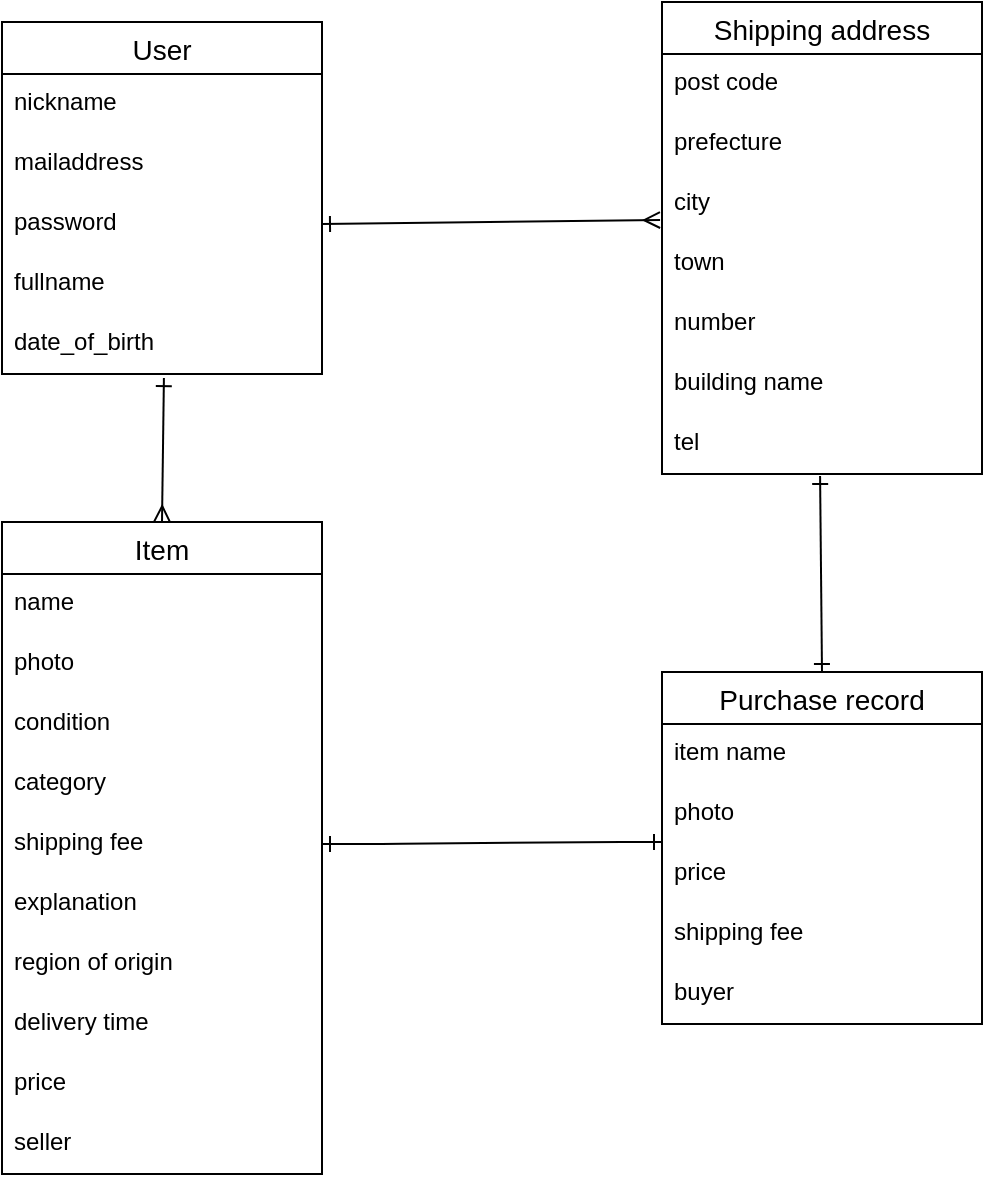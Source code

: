 <mxfile>
    <diagram id="yPpvFS91KBe1335YvKoI" name="ページ1">
        <mxGraphModel dx="736" dy="647" grid="1" gridSize="10" guides="1" tooltips="1" connect="1" arrows="1" fold="1" page="1" pageScale="1" pageWidth="827" pageHeight="1169" math="0" shadow="0">
            <root>
                <mxCell id="0"/>
                <mxCell id="1" parent="0"/>
                <mxCell id="74" value="User" style="swimlane;fontStyle=0;childLayout=stackLayout;horizontal=1;startSize=26;horizontalStack=0;resizeParent=1;resizeParentMax=0;resizeLast=0;collapsible=1;marginBottom=0;align=center;fontSize=14;" parent="1" vertex="1">
                    <mxGeometry x="100" y="90" width="160" height="176" as="geometry"/>
                </mxCell>
                <mxCell id="75" value="nickname" style="text;strokeColor=none;fillColor=none;spacingLeft=4;spacingRight=4;overflow=hidden;rotatable=0;points=[[0,0.5],[1,0.5]];portConstraint=eastwest;fontSize=12;" parent="74" vertex="1">
                    <mxGeometry y="26" width="160" height="30" as="geometry"/>
                </mxCell>
                <mxCell id="76" value="mailaddress" style="text;strokeColor=none;fillColor=none;spacingLeft=4;spacingRight=4;overflow=hidden;rotatable=0;points=[[0,0.5],[1,0.5]];portConstraint=eastwest;fontSize=12;" parent="74" vertex="1">
                    <mxGeometry y="56" width="160" height="30" as="geometry"/>
                </mxCell>
                <mxCell id="77" value="password" style="text;strokeColor=none;fillColor=none;spacingLeft=4;spacingRight=4;overflow=hidden;rotatable=0;points=[[0,0.5],[1,0.5]];portConstraint=eastwest;fontSize=12;" parent="74" vertex="1">
                    <mxGeometry y="86" width="160" height="30" as="geometry"/>
                </mxCell>
                <mxCell id="79" value="fullname" style="text;strokeColor=none;fillColor=none;spacingLeft=4;spacingRight=4;overflow=hidden;rotatable=0;points=[[0,0.5],[1,0.5]];portConstraint=eastwest;fontSize=12;" parent="74" vertex="1">
                    <mxGeometry y="116" width="160" height="30" as="geometry"/>
                </mxCell>
                <mxCell id="80" value="date_of_birth" style="text;strokeColor=none;fillColor=none;spacingLeft=4;spacingRight=4;overflow=hidden;rotatable=0;points=[[0,0.5],[1,0.5]];portConstraint=eastwest;fontSize=12;" parent="74" vertex="1">
                    <mxGeometry y="146" width="160" height="30" as="geometry"/>
                </mxCell>
                <mxCell id="81" value="Item" style="swimlane;fontStyle=0;childLayout=stackLayout;horizontal=1;startSize=26;horizontalStack=0;resizeParent=1;resizeParentMax=0;resizeLast=0;collapsible=1;marginBottom=0;align=center;fontSize=14;" parent="1" vertex="1">
                    <mxGeometry x="100" y="340" width="160" height="326" as="geometry"/>
                </mxCell>
                <mxCell id="82" value="name" style="text;strokeColor=none;fillColor=none;spacingLeft=4;spacingRight=4;overflow=hidden;rotatable=0;points=[[0,0.5],[1,0.5]];portConstraint=eastwest;fontSize=12;" parent="81" vertex="1">
                    <mxGeometry y="26" width="160" height="30" as="geometry"/>
                </mxCell>
                <mxCell id="83" value="photo" style="text;strokeColor=none;fillColor=none;spacingLeft=4;spacingRight=4;overflow=hidden;rotatable=0;points=[[0,0.5],[1,0.5]];portConstraint=eastwest;fontSize=12;" parent="81" vertex="1">
                    <mxGeometry y="56" width="160" height="30" as="geometry"/>
                </mxCell>
                <mxCell id="84" value="condition" style="text;strokeColor=none;fillColor=none;spacingLeft=4;spacingRight=4;overflow=hidden;rotatable=0;points=[[0,0.5],[1,0.5]];portConstraint=eastwest;fontSize=12;" parent="81" vertex="1">
                    <mxGeometry y="86" width="160" height="30" as="geometry"/>
                </mxCell>
                <mxCell id="85" value="category" style="text;strokeColor=none;fillColor=none;spacingLeft=4;spacingRight=4;overflow=hidden;rotatable=0;points=[[0,0.5],[1,0.5]];portConstraint=eastwest;fontSize=12;" parent="81" vertex="1">
                    <mxGeometry y="116" width="160" height="30" as="geometry"/>
                </mxCell>
                <mxCell id="86" value="shipping fee" style="text;strokeColor=none;fillColor=none;spacingLeft=4;spacingRight=4;overflow=hidden;rotatable=0;points=[[0,0.5],[1,0.5]];portConstraint=eastwest;fontSize=12;" parent="81" vertex="1">
                    <mxGeometry y="146" width="160" height="30" as="geometry"/>
                </mxCell>
                <mxCell id="87" value="explanation" style="text;strokeColor=none;fillColor=none;spacingLeft=4;spacingRight=4;overflow=hidden;rotatable=0;points=[[0,0.5],[1,0.5]];portConstraint=eastwest;fontSize=12;" parent="81" vertex="1">
                    <mxGeometry y="176" width="160" height="30" as="geometry"/>
                </mxCell>
                <mxCell id="88" value="region of origin" style="text;strokeColor=none;fillColor=none;spacingLeft=4;spacingRight=4;overflow=hidden;rotatable=0;points=[[0,0.5],[1,0.5]];portConstraint=eastwest;fontSize=12;" parent="81" vertex="1">
                    <mxGeometry y="206" width="160" height="30" as="geometry"/>
                </mxCell>
                <mxCell id="89" value="delivery time" style="text;strokeColor=none;fillColor=none;spacingLeft=4;spacingRight=4;overflow=hidden;rotatable=0;points=[[0,0.5],[1,0.5]];portConstraint=eastwest;fontSize=12;" parent="81" vertex="1">
                    <mxGeometry y="236" width="160" height="30" as="geometry"/>
                </mxCell>
                <mxCell id="90" value="price" style="text;strokeColor=none;fillColor=none;spacingLeft=4;spacingRight=4;overflow=hidden;rotatable=0;points=[[0,0.5],[1,0.5]];portConstraint=eastwest;fontSize=12;" parent="81" vertex="1">
                    <mxGeometry y="266" width="160" height="30" as="geometry"/>
                </mxCell>
                <mxCell id="91" value="seller" style="text;strokeColor=none;fillColor=none;spacingLeft=4;spacingRight=4;overflow=hidden;rotatable=0;points=[[0,0.5],[1,0.5]];portConstraint=eastwest;fontSize=12;" parent="81" vertex="1">
                    <mxGeometry y="296" width="160" height="30" as="geometry"/>
                </mxCell>
                <mxCell id="92" value="Shipping address" style="swimlane;fontStyle=0;childLayout=stackLayout;horizontal=1;startSize=26;horizontalStack=0;resizeParent=1;resizeParentMax=0;resizeLast=0;collapsible=1;marginBottom=0;align=center;fontSize=14;" parent="1" vertex="1">
                    <mxGeometry x="430" y="80" width="160" height="236" as="geometry"/>
                </mxCell>
                <mxCell id="93" value="post code" style="text;strokeColor=none;fillColor=none;spacingLeft=4;spacingRight=4;overflow=hidden;rotatable=0;points=[[0,0.5],[1,0.5]];portConstraint=eastwest;fontSize=12;" parent="92" vertex="1">
                    <mxGeometry y="26" width="160" height="30" as="geometry"/>
                </mxCell>
                <mxCell id="94" value="prefecture" style="text;strokeColor=none;fillColor=none;spacingLeft=4;spacingRight=4;overflow=hidden;rotatable=0;points=[[0,0.5],[1,0.5]];portConstraint=eastwest;fontSize=12;" parent="92" vertex="1">
                    <mxGeometry y="56" width="160" height="30" as="geometry"/>
                </mxCell>
                <mxCell id="95" value="city" style="text;strokeColor=none;fillColor=none;spacingLeft=4;spacingRight=4;overflow=hidden;rotatable=0;points=[[0,0.5],[1,0.5]];portConstraint=eastwest;fontSize=12;" parent="92" vertex="1">
                    <mxGeometry y="86" width="160" height="30" as="geometry"/>
                </mxCell>
                <mxCell id="96" value="town" style="text;strokeColor=none;fillColor=none;spacingLeft=4;spacingRight=4;overflow=hidden;rotatable=0;points=[[0,0.5],[1,0.5]];portConstraint=eastwest;fontSize=12;" parent="92" vertex="1">
                    <mxGeometry y="116" width="160" height="30" as="geometry"/>
                </mxCell>
                <mxCell id="97" value="number" style="text;strokeColor=none;fillColor=none;spacingLeft=4;spacingRight=4;overflow=hidden;rotatable=0;points=[[0,0.5],[1,0.5]];portConstraint=eastwest;fontSize=12;" parent="92" vertex="1">
                    <mxGeometry y="146" width="160" height="30" as="geometry"/>
                </mxCell>
                <mxCell id="98" value="building name" style="text;strokeColor=none;fillColor=none;spacingLeft=4;spacingRight=4;overflow=hidden;rotatable=0;points=[[0,0.5],[1,0.5]];portConstraint=eastwest;fontSize=12;" parent="92" vertex="1">
                    <mxGeometry y="176" width="160" height="30" as="geometry"/>
                </mxCell>
                <mxCell id="99" value="tel" style="text;strokeColor=none;fillColor=none;spacingLeft=4;spacingRight=4;overflow=hidden;rotatable=0;points=[[0,0.5],[1,0.5]];portConstraint=eastwest;fontSize=12;" parent="92" vertex="1">
                    <mxGeometry y="206" width="160" height="30" as="geometry"/>
                </mxCell>
                <mxCell id="100" value="Purchase record" style="swimlane;fontStyle=0;childLayout=stackLayout;horizontal=1;startSize=26;horizontalStack=0;resizeParent=1;resizeParentMax=0;resizeLast=0;collapsible=1;marginBottom=0;align=center;fontSize=14;" parent="1" vertex="1">
                    <mxGeometry x="430" y="415" width="160" height="176" as="geometry"/>
                </mxCell>
                <mxCell id="101" value="item name" style="text;strokeColor=none;fillColor=none;spacingLeft=4;spacingRight=4;overflow=hidden;rotatable=0;points=[[0,0.5],[1,0.5]];portConstraint=eastwest;fontSize=12;" parent="100" vertex="1">
                    <mxGeometry y="26" width="160" height="30" as="geometry"/>
                </mxCell>
                <mxCell id="102" value="photo" style="text;strokeColor=none;fillColor=none;spacingLeft=4;spacingRight=4;overflow=hidden;rotatable=0;points=[[0,0.5],[1,0.5]];portConstraint=eastwest;fontSize=12;" parent="100" vertex="1">
                    <mxGeometry y="56" width="160" height="30" as="geometry"/>
                </mxCell>
                <mxCell id="103" value="price" style="text;strokeColor=none;fillColor=none;spacingLeft=4;spacingRight=4;overflow=hidden;rotatable=0;points=[[0,0.5],[1,0.5]];portConstraint=eastwest;fontSize=12;" parent="100" vertex="1">
                    <mxGeometry y="86" width="160" height="30" as="geometry"/>
                </mxCell>
                <mxCell id="104" value="shipping fee" style="text;strokeColor=none;fillColor=none;spacingLeft=4;spacingRight=4;overflow=hidden;rotatable=0;points=[[0,0.5],[1,0.5]];portConstraint=eastwest;fontSize=12;" parent="100" vertex="1">
                    <mxGeometry y="116" width="160" height="30" as="geometry"/>
                </mxCell>
                <mxCell id="105" value="buyer" style="text;strokeColor=none;fillColor=none;spacingLeft=4;spacingRight=4;overflow=hidden;rotatable=0;points=[[0,0.5],[1,0.5]];portConstraint=eastwest;fontSize=12;" parent="100" vertex="1">
                    <mxGeometry y="146" width="160" height="30" as="geometry"/>
                </mxCell>
                <mxCell id="110" value="" style="edgeStyle=entityRelationEdgeStyle;fontSize=12;html=1;endArrow=ERone;startArrow=ERone;exitX=1;exitY=0.5;exitDx=0;exitDy=0;startFill=0;endFill=0;" parent="1" source="86" edge="1">
                    <mxGeometry width="100" height="100" relative="1" as="geometry">
                        <mxPoint x="260" y="460" as="sourcePoint"/>
                        <mxPoint x="430" y="500" as="targetPoint"/>
                    </mxGeometry>
                </mxCell>
                <mxCell id="112" value="" style="fontSize=12;html=1;endArrow=ERone;startArrow=ERone;strokeColor=default;rounded=1;entryX=0.5;entryY=0;entryDx=0;entryDy=0;exitX=0.494;exitY=1.033;exitDx=0;exitDy=0;exitPerimeter=0;startFill=0;endFill=0;" parent="1" source="99" target="100" edge="1">
                    <mxGeometry width="100" height="100" relative="1" as="geometry">
                        <mxPoint x="630" y="270" as="sourcePoint"/>
                        <mxPoint x="670" y="404" as="targetPoint"/>
                    </mxGeometry>
                </mxCell>
                <mxCell id="113" value="" style="fontSize=12;html=1;endArrow=ERmany;rounded=1;strokeColor=default;endFill=0;exitX=0.506;exitY=1.067;exitDx=0;exitDy=0;exitPerimeter=0;entryX=0.5;entryY=0;entryDx=0;entryDy=0;startArrow=ERone;startFill=0;" parent="1" source="80" target="81" edge="1">
                    <mxGeometry width="100" height="100" relative="1" as="geometry">
                        <mxPoint x="270" y="310" as="sourcePoint"/>
                        <mxPoint x="310" y="420" as="targetPoint"/>
                    </mxGeometry>
                </mxCell>
                <mxCell id="114" value="" style="fontSize=12;html=1;endArrow=ERmany;rounded=1;strokeColor=default;endFill=0;exitX=1;exitY=0.5;exitDx=0;exitDy=0;entryX=-0.006;entryY=0.767;entryDx=0;entryDy=0;entryPerimeter=0;startArrow=ERone;startFill=0;" parent="1" source="77" target="95" edge="1">
                    <mxGeometry width="100" height="100" relative="1" as="geometry">
                        <mxPoint x="310.96" y="194.01" as="sourcePoint"/>
                        <mxPoint x="310" y="266" as="targetPoint"/>
                    </mxGeometry>
                </mxCell>
            </root>
        </mxGraphModel>
    </diagram>
</mxfile>